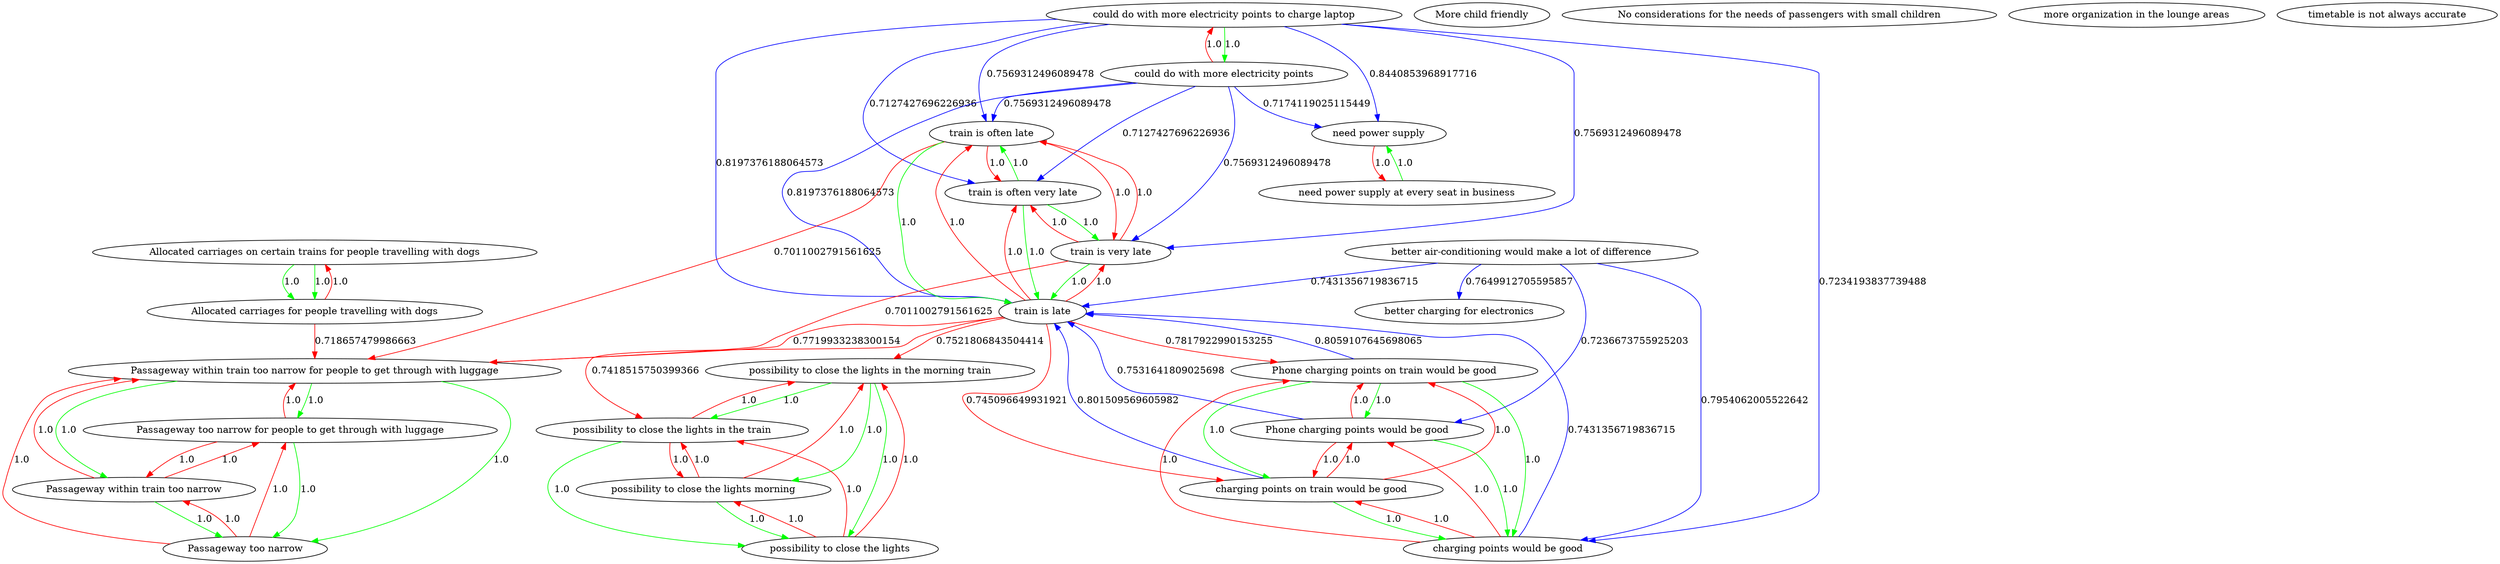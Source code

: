 digraph rawGraph {
"Allocated carriages on certain trains for people travelling with dogs";"Allocated carriages for people travelling with dogs";"More child friendly";"No considerations for the needs of passengers with small children";"Passageway within train too narrow for people to get through with luggage";"Passageway too narrow for people to get through with luggage";"Passageway too narrow";"Passageway within train too narrow";"Phone charging points on train would be good";"Phone charging points would be good";"charging points would be good";"charging points on train would be good";"better air-conditioning would make a lot of difference";"better charging for electronics";"could do with more electricity points to charge laptop";"could do with more electricity points";"more organization in the lounge areas";"need power supply at every seat in business";"need power supply";"possibility to close the lights in the morning train";"possibility to close the lights in the train";"possibility to close the lights";"possibility to close the lights morning";"timetable is not always accurate";"train is often very late";"train is often late";"train is late";"train is very late";"Allocated carriages on certain trains for people travelling with dogs" -> "Allocated carriages for people travelling with dogs" [label=1.0] [color=green]
"Allocated carriages on certain trains for people travelling with dogs" -> "Allocated carriages for people travelling with dogs" [label=1.0] [color=green]
"Allocated carriages for people travelling with dogs" -> "Allocated carriages on certain trains for people travelling with dogs" [label=1.0] [color=red]
"Passageway within train too narrow for people to get through with luggage" -> "Passageway too narrow for people to get through with luggage" [label=1.0] [color=green]
"Passageway too narrow for people to get through with luggage" -> "Passageway too narrow" [label=1.0] [color=green]
"Passageway within train too narrow for people to get through with luggage" -> "Passageway within train too narrow" [label=1.0] [color=green]
"Passageway within train too narrow" -> "Passageway too narrow" [label=1.0] [color=green]
"Passageway within train too narrow for people to get through with luggage" -> "Passageway too narrow" [label=1.0] [color=green]
"Passageway too narrow for people to get through with luggage" -> "Passageway within train too narrow for people to get through with luggage" [label=1.0] [color=red]
"Passageway too narrow for people to get through with luggage" -> "Passageway within train too narrow" [label=1.0] [color=red]
"Passageway too narrow" -> "Passageway within train too narrow for people to get through with luggage" [label=1.0] [color=red]
"Passageway too narrow" -> "Passageway too narrow for people to get through with luggage" [label=1.0] [color=red]
"Passageway too narrow" -> "Passageway within train too narrow" [label=1.0] [color=red]
"Passageway within train too narrow" -> "Passageway within train too narrow for people to get through with luggage" [label=1.0] [color=red]
"Passageway within train too narrow" -> "Passageway too narrow for people to get through with luggage" [label=1.0] [color=red]
"Allocated carriages for people travelling with dogs" -> "Passageway within train too narrow for people to get through with luggage" [label=0.718657479986663] [color=red]
"Phone charging points on train would be good" -> "Phone charging points would be good" [label=1.0] [color=green]
"Phone charging points would be good" -> "charging points would be good" [label=1.0] [color=green]
"Phone charging points on train would be good" -> "charging points on train would be good" [label=1.0] [color=green]
"charging points on train would be good" -> "charging points would be good" [label=1.0] [color=green]
"Phone charging points on train would be good" -> "charging points would be good" [label=1.0] [color=green]
"Phone charging points would be good" -> "Phone charging points on train would be good" [label=1.0] [color=red]
"Phone charging points would be good" -> "charging points on train would be good" [label=1.0] [color=red]
"charging points would be good" -> "Phone charging points on train would be good" [label=1.0] [color=red]
"charging points would be good" -> "Phone charging points would be good" [label=1.0] [color=red]
"charging points would be good" -> "charging points on train would be good" [label=1.0] [color=red]
"charging points on train would be good" -> "Phone charging points on train would be good" [label=1.0] [color=red]
"charging points on train would be good" -> "Phone charging points would be good" [label=1.0] [color=red]
"better air-conditioning would make a lot of difference" -> "Phone charging points would be good" [label=0.7236673755925203] [color=blue]
"better air-conditioning would make a lot of difference" -> "charging points would be good" [label=0.7954062005522642] [color=blue]
"better air-conditioning would make a lot of difference" -> "better charging for electronics" [label=0.7649912705595857] [color=blue]
"could do with more electricity points to charge laptop" -> "could do with more electricity points" [label=1.0] [color=green]
"could do with more electricity points" -> "could do with more electricity points to charge laptop" [label=1.0] [color=red]
"could do with more electricity points to charge laptop" -> "charging points would be good" [label=0.7234193837739488] [color=blue]
"need power supply at every seat in business" -> "need power supply" [label=1.0] [color=green]
"need power supply" -> "need power supply at every seat in business" [label=1.0] [color=red]
"could do with more electricity points to charge laptop" -> "need power supply" [label=0.8440853968917716] [color=blue]
"could do with more electricity points" -> "need power supply" [label=0.7174119025115449] [color=blue]
"possibility to close the lights in the morning train" -> "possibility to close the lights in the train" [label=1.0] [color=green]
"possibility to close the lights in the train" -> "possibility to close the lights" [label=1.0] [color=green]
"possibility to close the lights in the morning train" -> "possibility to close the lights morning" [label=1.0] [color=green]
"possibility to close the lights morning" -> "possibility to close the lights" [label=1.0] [color=green]
"possibility to close the lights in the morning train" -> "possibility to close the lights" [label=1.0] [color=green]
"possibility to close the lights in the train" -> "possibility to close the lights in the morning train" [label=1.0] [color=red]
"possibility to close the lights in the train" -> "possibility to close the lights morning" [label=1.0] [color=red]
"possibility to close the lights" -> "possibility to close the lights in the morning train" [label=1.0] [color=red]
"possibility to close the lights" -> "possibility to close the lights in the train" [label=1.0] [color=red]
"possibility to close the lights" -> "possibility to close the lights morning" [label=1.0] [color=red]
"possibility to close the lights morning" -> "possibility to close the lights in the morning train" [label=1.0] [color=red]
"possibility to close the lights morning" -> "possibility to close the lights in the train" [label=1.0] [color=red]
"train is often very late" -> "train is often late" [label=1.0] [color=green]
"train is often late" -> "train is late" [label=1.0] [color=green]
"train is often very late" -> "train is very late" [label=1.0] [color=green]
"train is very late" -> "train is late" [label=1.0] [color=green]
"train is often very late" -> "train is late" [label=1.0] [color=green]
"train is often late" -> "train is often very late" [label=1.0] [color=red]
"train is often late" -> "train is very late" [label=1.0] [color=red]
"train is late" -> "train is often very late" [label=1.0] [color=red]
"train is late" -> "train is often late" [label=1.0] [color=red]
"train is late" -> "train is very late" [label=1.0] [color=red]
"train is very late" -> "train is often very late" [label=1.0] [color=red]
"train is very late" -> "train is often late" [label=1.0] [color=red]
"Phone charging points on train would be good" -> "train is late" [label=0.8059107645698065] [color=blue]
"Phone charging points would be good" -> "train is late" [label=0.7531641809025698] [color=blue]
"charging points would be good" -> "train is late" [label=0.7431356719836715] [color=blue]
"charging points on train would be good" -> "train is late" [label=0.801509569605982] [color=blue]
"could do with more electricity points to charge laptop" -> "train is often very late" [label=0.7127427696226936] [color=blue]
"could do with more electricity points to charge laptop" -> "train is often late" [label=0.7569312496089478] [color=blue]
"could do with more electricity points to charge laptop" -> "train is late" [label=0.8197376188064573] [color=blue]
"could do with more electricity points to charge laptop" -> "train is very late" [label=0.7569312496089478] [color=blue]
"could do with more electricity points" -> "train is often very late" [label=0.7127427696226936] [color=blue]
"could do with more electricity points" -> "train is often late" [label=0.7569312496089478] [color=blue]
"could do with more electricity points" -> "train is late" [label=0.8197376188064573] [color=blue]
"could do with more electricity points" -> "train is very late" [label=0.7569312496089478] [color=blue]
"train is often late" -> "Passageway within train too narrow for people to get through with luggage" [label=0.7011002791561625] [color=red]
"train is late" -> "Passageway within train too narrow for people to get through with luggage" [label=0.7719933238300154] [color=red]
"train is late" -> "Phone charging points on train would be good" [label=0.7817922990153255] [color=red]
"train is late" -> "charging points on train would be good" [label=0.745096649931921] [color=red]
"train is late" -> "possibility to close the lights in the morning train" [label=0.7521806843504414] [color=red]
"train is late" -> "possibility to close the lights in the train" [label=0.7418515750399366] [color=red]
"train is very late" -> "Passageway within train too narrow for people to get through with luggage" [label=0.7011002791561625] [color=red]
"better air-conditioning would make a lot of difference" -> "train is late" [label=0.7431356719836715] [color=blue]
}
